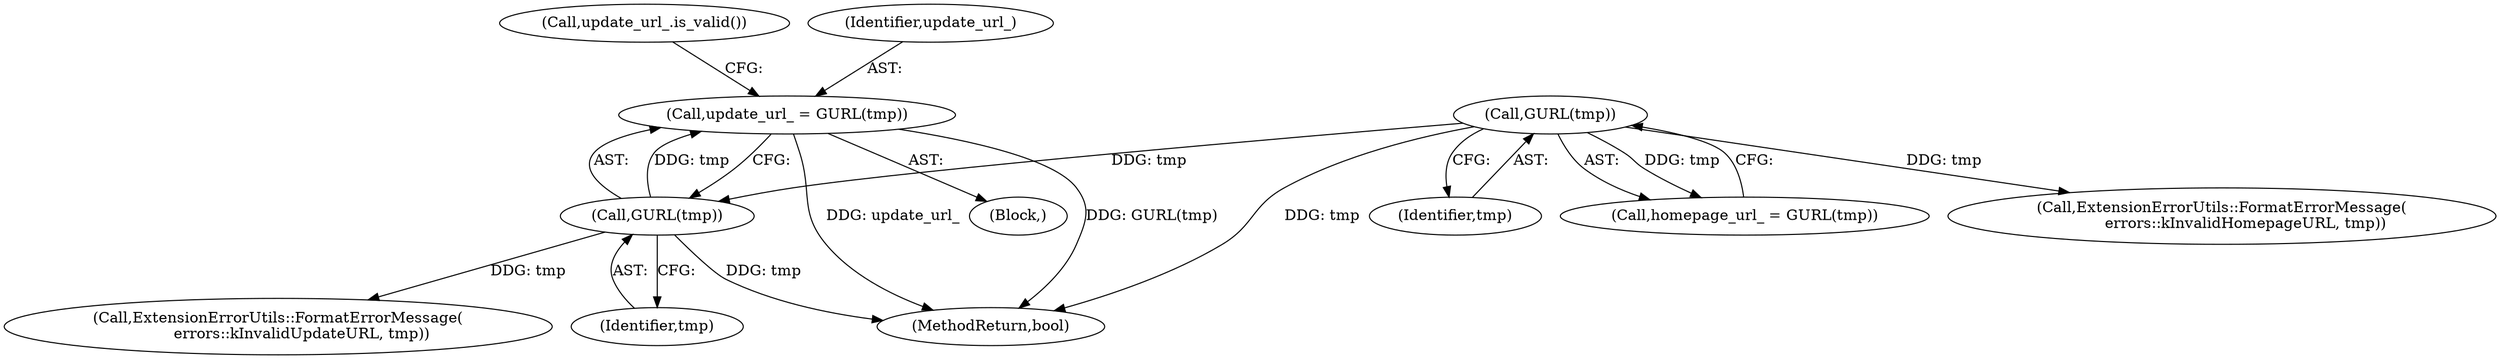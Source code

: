 digraph "0_Chrome_c63f2b7fe4fe2977f858a8e36d5f48db17eff2e7_30@API" {
"1000319" [label="(Call,update_url_ = GURL(tmp))"];
"1000321" [label="(Call,GURL(tmp))"];
"1000277" [label="(Call,GURL(tmp))"];
"1000275" [label="(Call,homepage_url_ = GURL(tmp))"];
"1000319" [label="(Call,update_url_ = GURL(tmp))"];
"1000326" [label="(Call,update_url_.is_valid())"];
"1000302" [label="(Block,)"];
"1000320" [label="(Identifier,update_url_)"];
"1002448" [label="(MethodReturn,bool)"];
"1000321" [label="(Call,GURL(tmp))"];
"1000278" [label="(Identifier,tmp)"];
"1000294" [label="(Call,ExtensionErrorUtils::FormatErrorMessage(\n          errors::kInvalidHomepageURL, tmp))"];
"1000322" [label="(Identifier,tmp)"];
"1000277" [label="(Call,GURL(tmp))"];
"1000332" [label="(Call,ExtensionErrorUtils::FormatErrorMessage(\n          errors::kInvalidUpdateURL, tmp))"];
"1000319" -> "1000302"  [label="AST: "];
"1000319" -> "1000321"  [label="CFG: "];
"1000320" -> "1000319"  [label="AST: "];
"1000321" -> "1000319"  [label="AST: "];
"1000326" -> "1000319"  [label="CFG: "];
"1000319" -> "1002448"  [label="DDG: GURL(tmp)"];
"1000319" -> "1002448"  [label="DDG: update_url_"];
"1000321" -> "1000319"  [label="DDG: tmp"];
"1000321" -> "1000322"  [label="CFG: "];
"1000322" -> "1000321"  [label="AST: "];
"1000321" -> "1002448"  [label="DDG: tmp"];
"1000277" -> "1000321"  [label="DDG: tmp"];
"1000321" -> "1000332"  [label="DDG: tmp"];
"1000277" -> "1000275"  [label="AST: "];
"1000277" -> "1000278"  [label="CFG: "];
"1000278" -> "1000277"  [label="AST: "];
"1000275" -> "1000277"  [label="CFG: "];
"1000277" -> "1002448"  [label="DDG: tmp"];
"1000277" -> "1000275"  [label="DDG: tmp"];
"1000277" -> "1000294"  [label="DDG: tmp"];
}
